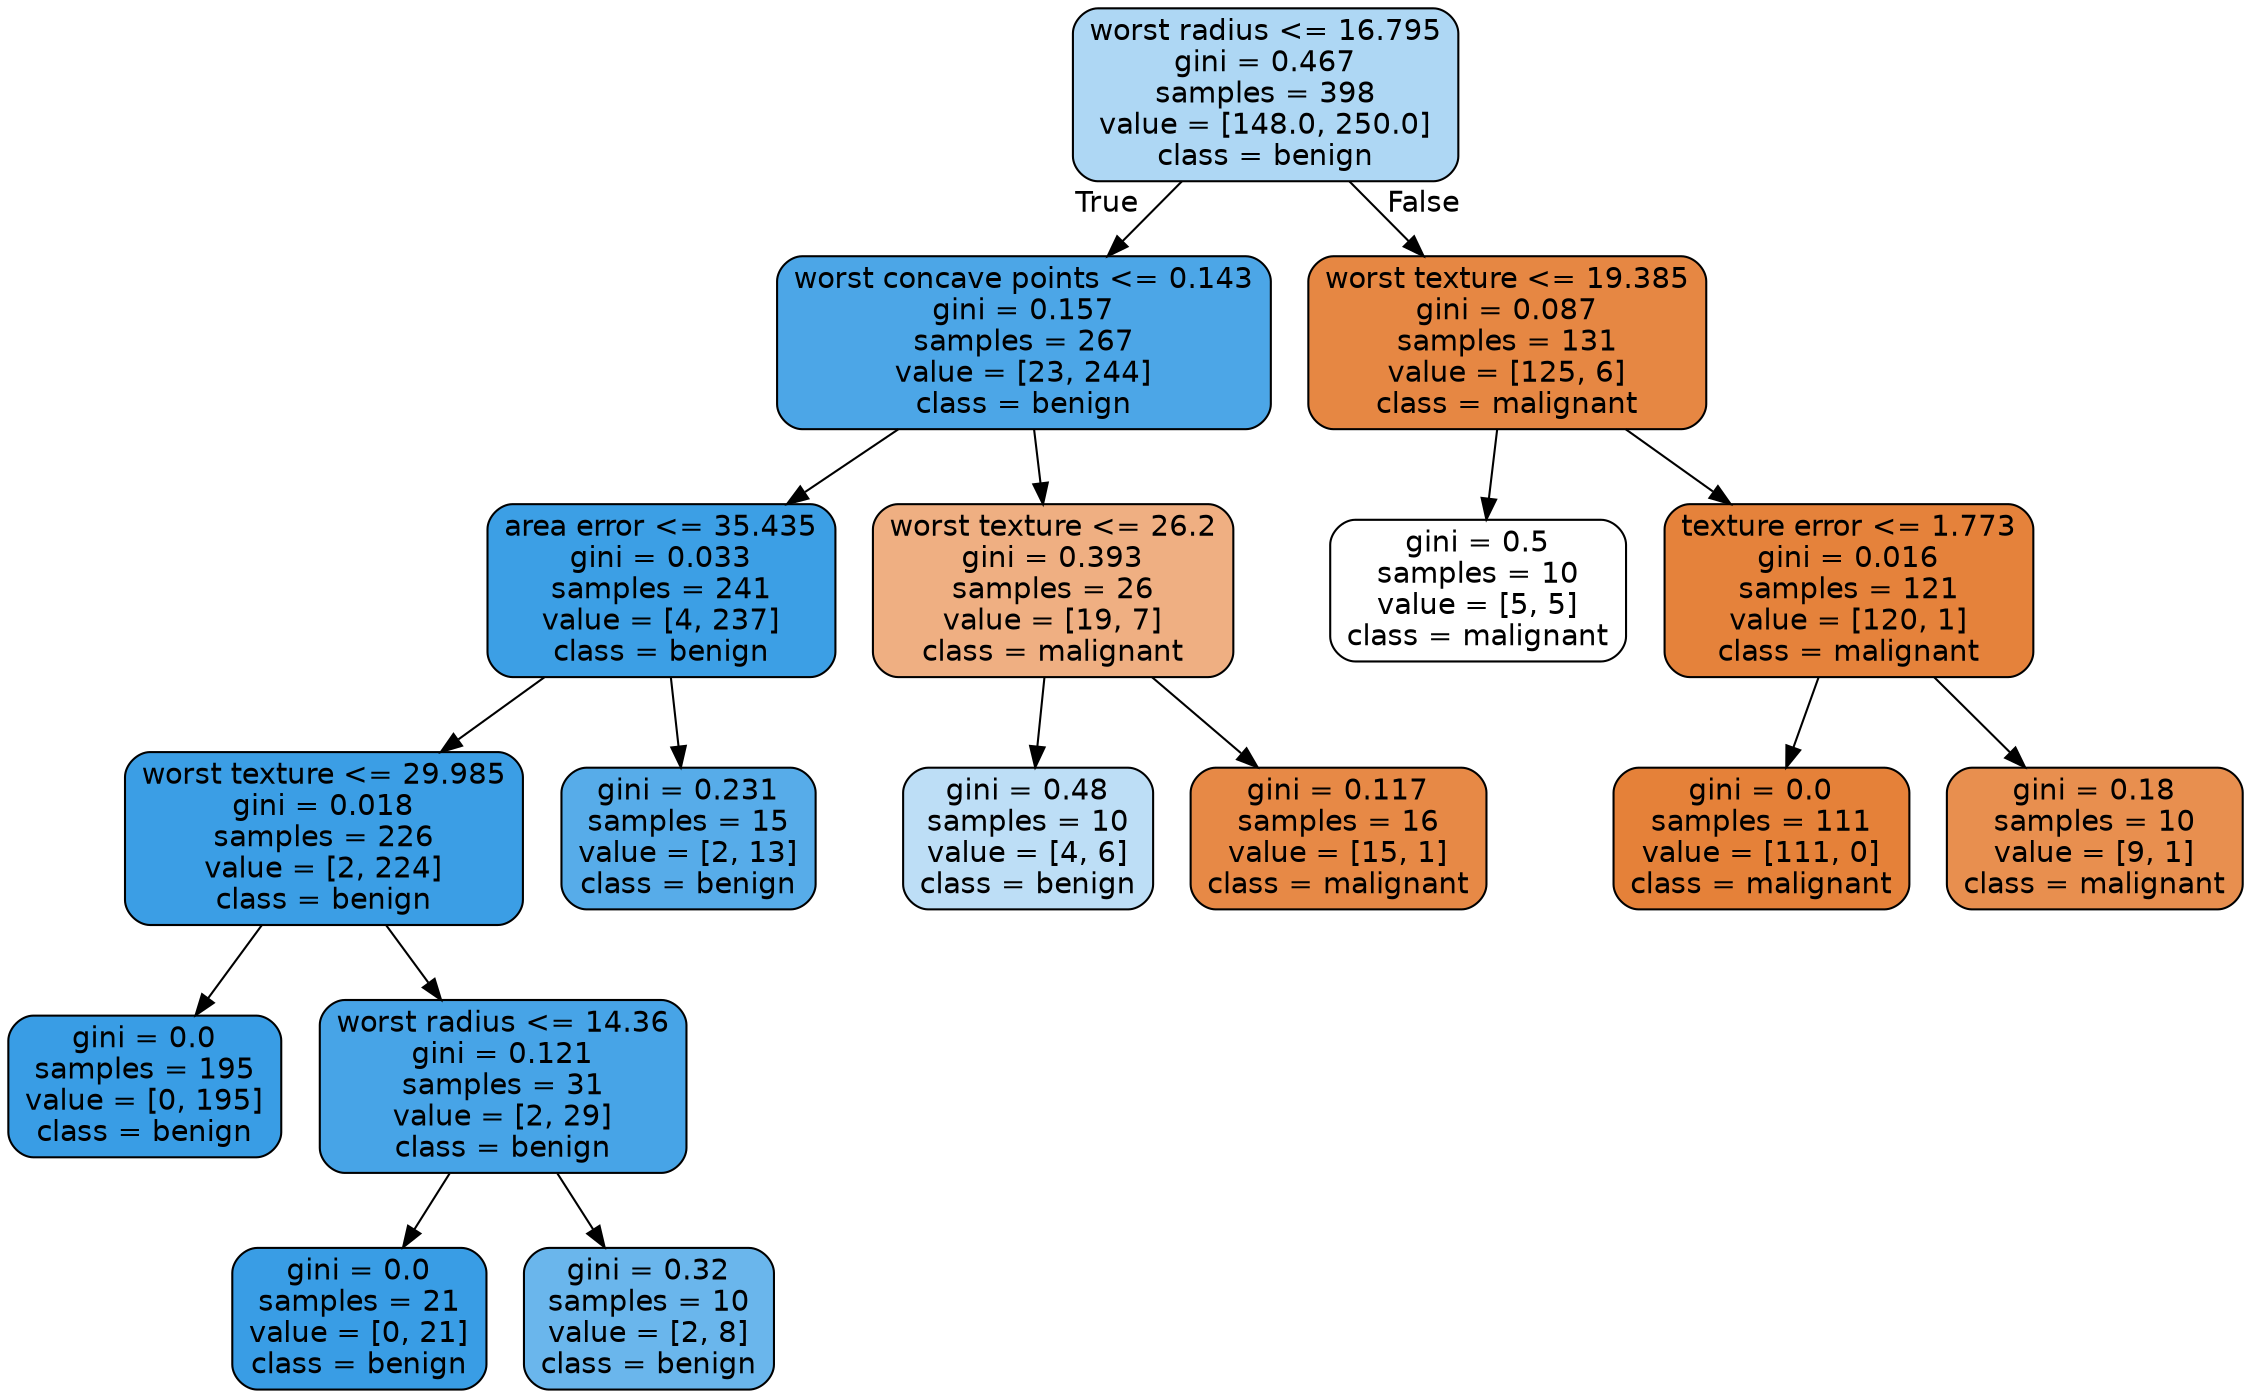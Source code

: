digraph Tree {
node [shape=box, style="filled, rounded", color="black", fontname="helvetica"] ;
edge [fontname="helvetica"] ;
0 [label="worst radius <= 16.795\ngini = 0.467\nsamples = 398\nvalue = [148.0, 250.0]\nclass = benign", fillcolor="#aed7f4"] ;
1 [label="worst concave points <= 0.143\ngini = 0.157\nsamples = 267\nvalue = [23, 244]\nclass = benign", fillcolor="#4ca6e7"] ;
0 -> 1 [labeldistance=2.5, labelangle=45, headlabel="True"] ;
2 [label="area error <= 35.435\ngini = 0.033\nsamples = 241\nvalue = [4, 237]\nclass = benign", fillcolor="#3c9fe5"] ;
1 -> 2 ;
3 [label="worst texture <= 29.985\ngini = 0.018\nsamples = 226\nvalue = [2, 224]\nclass = benign", fillcolor="#3b9ee5"] ;
2 -> 3 ;
4 [label="gini = 0.0\nsamples = 195\nvalue = [0, 195]\nclass = benign", fillcolor="#399de5"] ;
3 -> 4 ;
5 [label="worst radius <= 14.36\ngini = 0.121\nsamples = 31\nvalue = [2, 29]\nclass = benign", fillcolor="#47a4e7"] ;
3 -> 5 ;
6 [label="gini = 0.0\nsamples = 21\nvalue = [0, 21]\nclass = benign", fillcolor="#399de5"] ;
5 -> 6 ;
7 [label="gini = 0.32\nsamples = 10\nvalue = [2, 8]\nclass = benign", fillcolor="#6ab6ec"] ;
5 -> 7 ;
8 [label="gini = 0.231\nsamples = 15\nvalue = [2, 13]\nclass = benign", fillcolor="#57ace9"] ;
2 -> 8 ;
9 [label="worst texture <= 26.2\ngini = 0.393\nsamples = 26\nvalue = [19, 7]\nclass = malignant", fillcolor="#efaf82"] ;
1 -> 9 ;
10 [label="gini = 0.48\nsamples = 10\nvalue = [4, 6]\nclass = benign", fillcolor="#bddef6"] ;
9 -> 10 ;
11 [label="gini = 0.117\nsamples = 16\nvalue = [15, 1]\nclass = malignant", fillcolor="#e78946"] ;
9 -> 11 ;
12 [label="worst texture <= 19.385\ngini = 0.087\nsamples = 131\nvalue = [125, 6]\nclass = malignant", fillcolor="#e68743"] ;
0 -> 12 [labeldistance=2.5, labelangle=-45, headlabel="False"] ;
13 [label="gini = 0.5\nsamples = 10\nvalue = [5, 5]\nclass = malignant", fillcolor="#ffffff"] ;
12 -> 13 ;
14 [label="texture error <= 1.773\ngini = 0.016\nsamples = 121\nvalue = [120, 1]\nclass = malignant", fillcolor="#e5823b"] ;
12 -> 14 ;
15 [label="gini = 0.0\nsamples = 111\nvalue = [111, 0]\nclass = malignant", fillcolor="#e58139"] ;
14 -> 15 ;
16 [label="gini = 0.18\nsamples = 10\nvalue = [9, 1]\nclass = malignant", fillcolor="#e88f4f"] ;
14 -> 16 ;
}